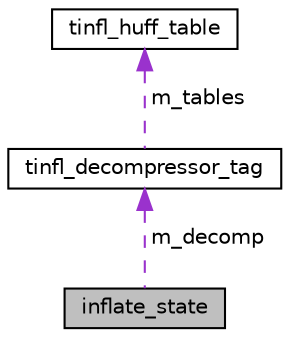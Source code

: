 digraph "inflate_state"
{
 // LATEX_PDF_SIZE
  bgcolor="transparent";
  edge [fontname="Helvetica",fontsize="10",labelfontname="Helvetica",labelfontsize="10"];
  node [fontname="Helvetica",fontsize="10",shape=record];
  Node1 [label="inflate_state",height=0.2,width=0.4,color="black", fillcolor="grey75", style="filled", fontcolor="black",tooltip=" "];
  Node2 -> Node1 [dir="back",color="darkorchid3",fontsize="10",style="dashed",label=" m_decomp" ,fontname="Helvetica"];
  Node2 [label="tinfl_decompressor_tag",height=0.2,width=0.4,color="black",URL="$structtinfl__decompressor__tag.html",tooltip=" "];
  Node3 -> Node2 [dir="back",color="darkorchid3",fontsize="10",style="dashed",label=" m_tables" ,fontname="Helvetica"];
  Node3 [label="tinfl_huff_table",height=0.2,width=0.4,color="black",URL="$structtinfl__huff__table.html",tooltip=" "];
}
